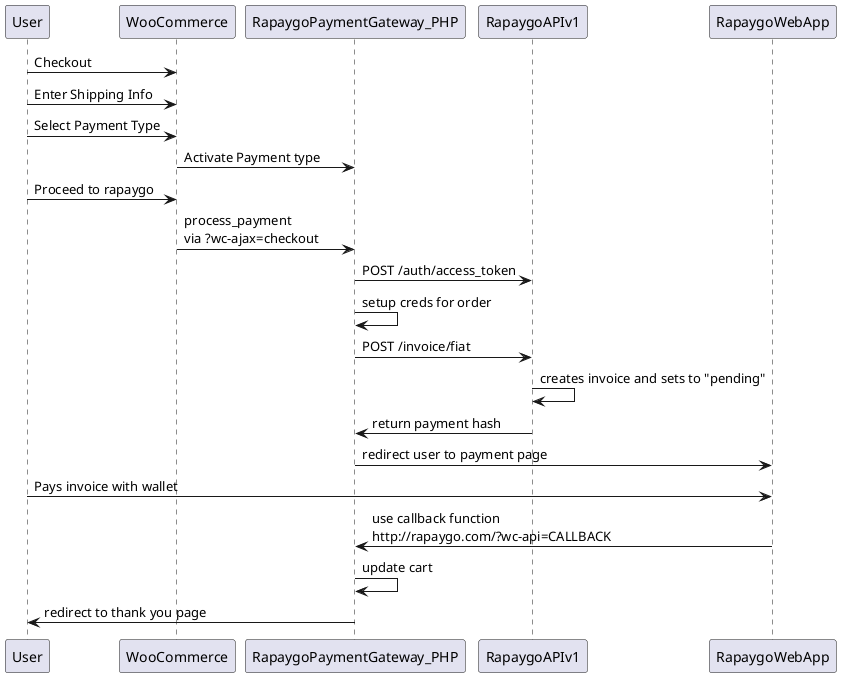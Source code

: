 @startuml
User -> WooCommerce: Checkout
User -> WooCommerce: Enter Shipping Info
User -> WooCommerce: Select Payment Type
WooCommerce -> RapaygoPaymentGateway_PHP: Activate Payment type
User -> WooCommerce: Proceed to rapaygo
WooCommerce -> RapaygoPaymentGateway_PHP: process_payment\nvia ?wc-ajax=checkout
RapaygoPaymentGateway_PHP -> RapaygoAPIv1: POST /auth/access_token
RapaygoPaymentGateway_PHP -> RapaygoPaymentGateway_PHP: setup creds for order 
RapaygoPaymentGateway_PHP -> RapaygoAPIv1: POST /invoice/fiat
RapaygoAPIv1 -> RapaygoAPIv1 : creates invoice and sets to "pending"
RapaygoAPIv1 -> RapaygoPaymentGateway_PHP : return payment hash
RapaygoPaymentGateway_PHP -> RapaygoWebApp : redirect user to payment page
User -> RapaygoWebApp: Pays invoice with wallet
RapaygoWebApp -> RapaygoPaymentGateway_PHP: use callback function\nhttp://rapaygo.com/?wc-api=CALLBACK
RapaygoPaymentGateway_PHP -> RapaygoPaymentGateway_PHP: update cart
RapaygoPaymentGateway_PHP -> User : redirect to thank you page

@enduml
